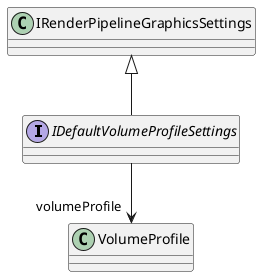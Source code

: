 @startuml
interface IDefaultVolumeProfileSettings {
}
IRenderPipelineGraphicsSettings <|-- IDefaultVolumeProfileSettings
IDefaultVolumeProfileSettings --> "volumeProfile" VolumeProfile
@enduml
